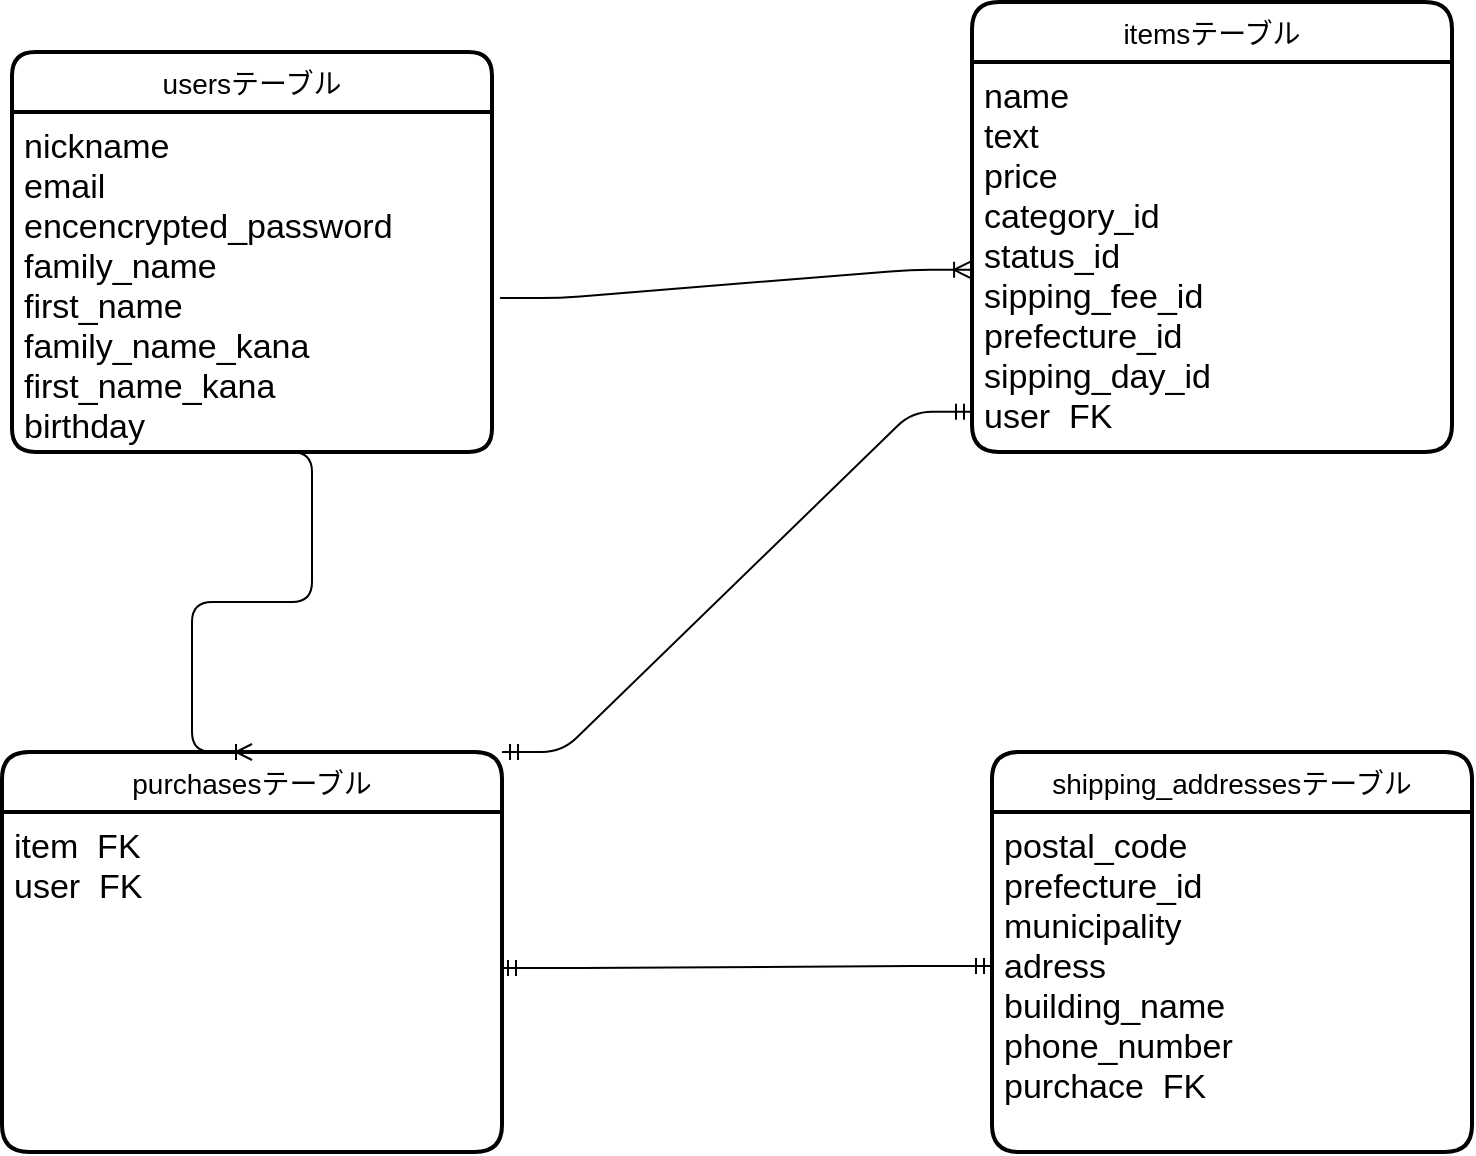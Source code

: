 <mxfile version="14.2.4" type="embed">
    <diagram id="hHgLNHmaYNrqydNXBplk" name="ページ1">
        <mxGraphModel dx="1383" dy="830" grid="1" gridSize="10" guides="1" tooltips="1" connect="1" arrows="1" fold="1" page="1" pageScale="1" pageWidth="827" pageHeight="1169" math="0" shadow="0">
            <root>
                <mxCell id="0"/>
                <mxCell id="1" parent="0"/>
                <mxCell id="28" value="usersテーブル" style="swimlane;childLayout=stackLayout;horizontal=1;startSize=30;horizontalStack=0;rounded=1;fontSize=14;fontStyle=0;strokeWidth=2;resizeParent=0;resizeLast=1;shadow=0;dashed=0;align=center;arcSize=13;" parent="1" vertex="1">
                    <mxGeometry x="40" y="80" width="240" height="200" as="geometry"/>
                </mxCell>
                <mxCell id="29" value="nickname&#10;email&#10;encencrypted_password&#10;family_name&#10;first_name&#10;family_name_kana&#10;first_name_kana&#10;birthday" style="align=left;strokeColor=none;fillColor=none;spacingLeft=4;fontSize=17;verticalAlign=top;resizable=0;rotatable=0;part=1;" parent="28" vertex="1">
                    <mxGeometry y="30" width="240" height="170" as="geometry"/>
                </mxCell>
                <mxCell id="30" value="itemsテーブル" style="swimlane;childLayout=stackLayout;horizontal=1;startSize=30;horizontalStack=0;rounded=1;fontSize=14;fontStyle=0;strokeWidth=2;resizeParent=0;resizeLast=1;shadow=0;dashed=0;align=center;" parent="1" vertex="1">
                    <mxGeometry x="520" y="55" width="240" height="225" as="geometry"/>
                </mxCell>
                <mxCell id="31" value="name&#10;text&#10;price&#10;category_id&#10;status_id&#10;sipping_fee_id&#10;prefecture_id&#10;sipping_day_id&#10;user  FK" style="align=left;strokeColor=none;fillColor=none;spacingLeft=4;fontSize=17;verticalAlign=top;resizable=0;rotatable=0;part=1;" parent="30" vertex="1">
                    <mxGeometry y="30" width="240" height="195" as="geometry"/>
                </mxCell>
                <mxCell id="35" value="shipping_addressesテーブル" style="swimlane;childLayout=stackLayout;horizontal=1;startSize=30;horizontalStack=0;rounded=1;fontSize=14;fontStyle=0;strokeWidth=2;resizeParent=0;resizeLast=1;shadow=0;dashed=0;align=center;" parent="1" vertex="1">
                    <mxGeometry x="530" y="430" width="240" height="200" as="geometry"/>
                </mxCell>
                <mxCell id="36" value="postal_code&#10;prefecture_id&#10;municipality&#10;adress&#10;building_name&#10;phone_number&#10;purchace  FK" style="align=left;strokeColor=none;fillColor=none;spacingLeft=4;fontSize=17;verticalAlign=top;resizable=0;rotatable=0;part=1;" parent="35" vertex="1">
                    <mxGeometry y="30" width="240" height="170" as="geometry"/>
                </mxCell>
                <mxCell id="39" value="purchasesテーブル" style="swimlane;childLayout=stackLayout;horizontal=1;startSize=30;horizontalStack=0;rounded=1;fontSize=14;fontStyle=0;strokeWidth=2;resizeParent=0;resizeLast=1;shadow=0;dashed=0;align=center;" parent="1" vertex="1">
                    <mxGeometry x="35" y="430" width="250" height="200" as="geometry"/>
                </mxCell>
                <mxCell id="40" value="item  FK&#10;user  FK" style="align=left;strokeColor=none;fillColor=none;spacingLeft=4;fontSize=17;verticalAlign=top;resizable=0;rotatable=0;part=1;" parent="39" vertex="1">
                    <mxGeometry y="30" width="250" height="170" as="geometry"/>
                </mxCell>
                <mxCell id="42" value="" style="edgeStyle=entityRelationEdgeStyle;fontSize=17;html=1;endArrow=ERoneToMany;exitX=1.017;exitY=0.547;exitDx=0;exitDy=0;exitPerimeter=0;entryX=-0.004;entryY=0.533;entryDx=0;entryDy=0;entryPerimeter=0;" parent="1" source="29" target="31" edge="1">
                    <mxGeometry width="100" height="100" relative="1" as="geometry">
                        <mxPoint x="420" y="390" as="sourcePoint"/>
                        <mxPoint x="520" y="290" as="targetPoint"/>
                    </mxGeometry>
                </mxCell>
                <mxCell id="46" value="" style="edgeStyle=entityRelationEdgeStyle;fontSize=12;html=1;endArrow=ERoneToMany;exitX=0.5;exitY=1;exitDx=0;exitDy=0;entryX=0.5;entryY=0;entryDx=0;entryDy=0;" parent="1" source="29" target="39" edge="1">
                    <mxGeometry width="100" height="100" relative="1" as="geometry">
                        <mxPoint x="420" y="380" as="sourcePoint"/>
                        <mxPoint x="520" y="280" as="targetPoint"/>
                    </mxGeometry>
                </mxCell>
                <mxCell id="48" value="" style="edgeStyle=entityRelationEdgeStyle;fontSize=12;html=1;endArrow=ERmandOne;startArrow=ERmandOne;exitX=1;exitY=0;exitDx=0;exitDy=0;entryX=0;entryY=0.897;entryDx=0;entryDy=0;entryPerimeter=0;" parent="1" source="39" target="31" edge="1">
                    <mxGeometry width="100" height="100" relative="1" as="geometry">
                        <mxPoint x="420" y="380" as="sourcePoint"/>
                        <mxPoint x="620" y="290" as="targetPoint"/>
                    </mxGeometry>
                </mxCell>
                <mxCell id="49" value="" style="edgeStyle=entityRelationEdgeStyle;fontSize=12;html=1;endArrow=ERmandOne;startArrow=ERmandOne;exitX=0.996;exitY=0.459;exitDx=0;exitDy=0;exitPerimeter=0;" parent="1" source="40" edge="1">
                    <mxGeometry width="100" height="100" relative="1" as="geometry">
                        <mxPoint x="360" y="450" as="sourcePoint"/>
                        <mxPoint x="530" y="537" as="targetPoint"/>
                    </mxGeometry>
                </mxCell>
            </root>
        </mxGraphModel>
    </diagram>
</mxfile>